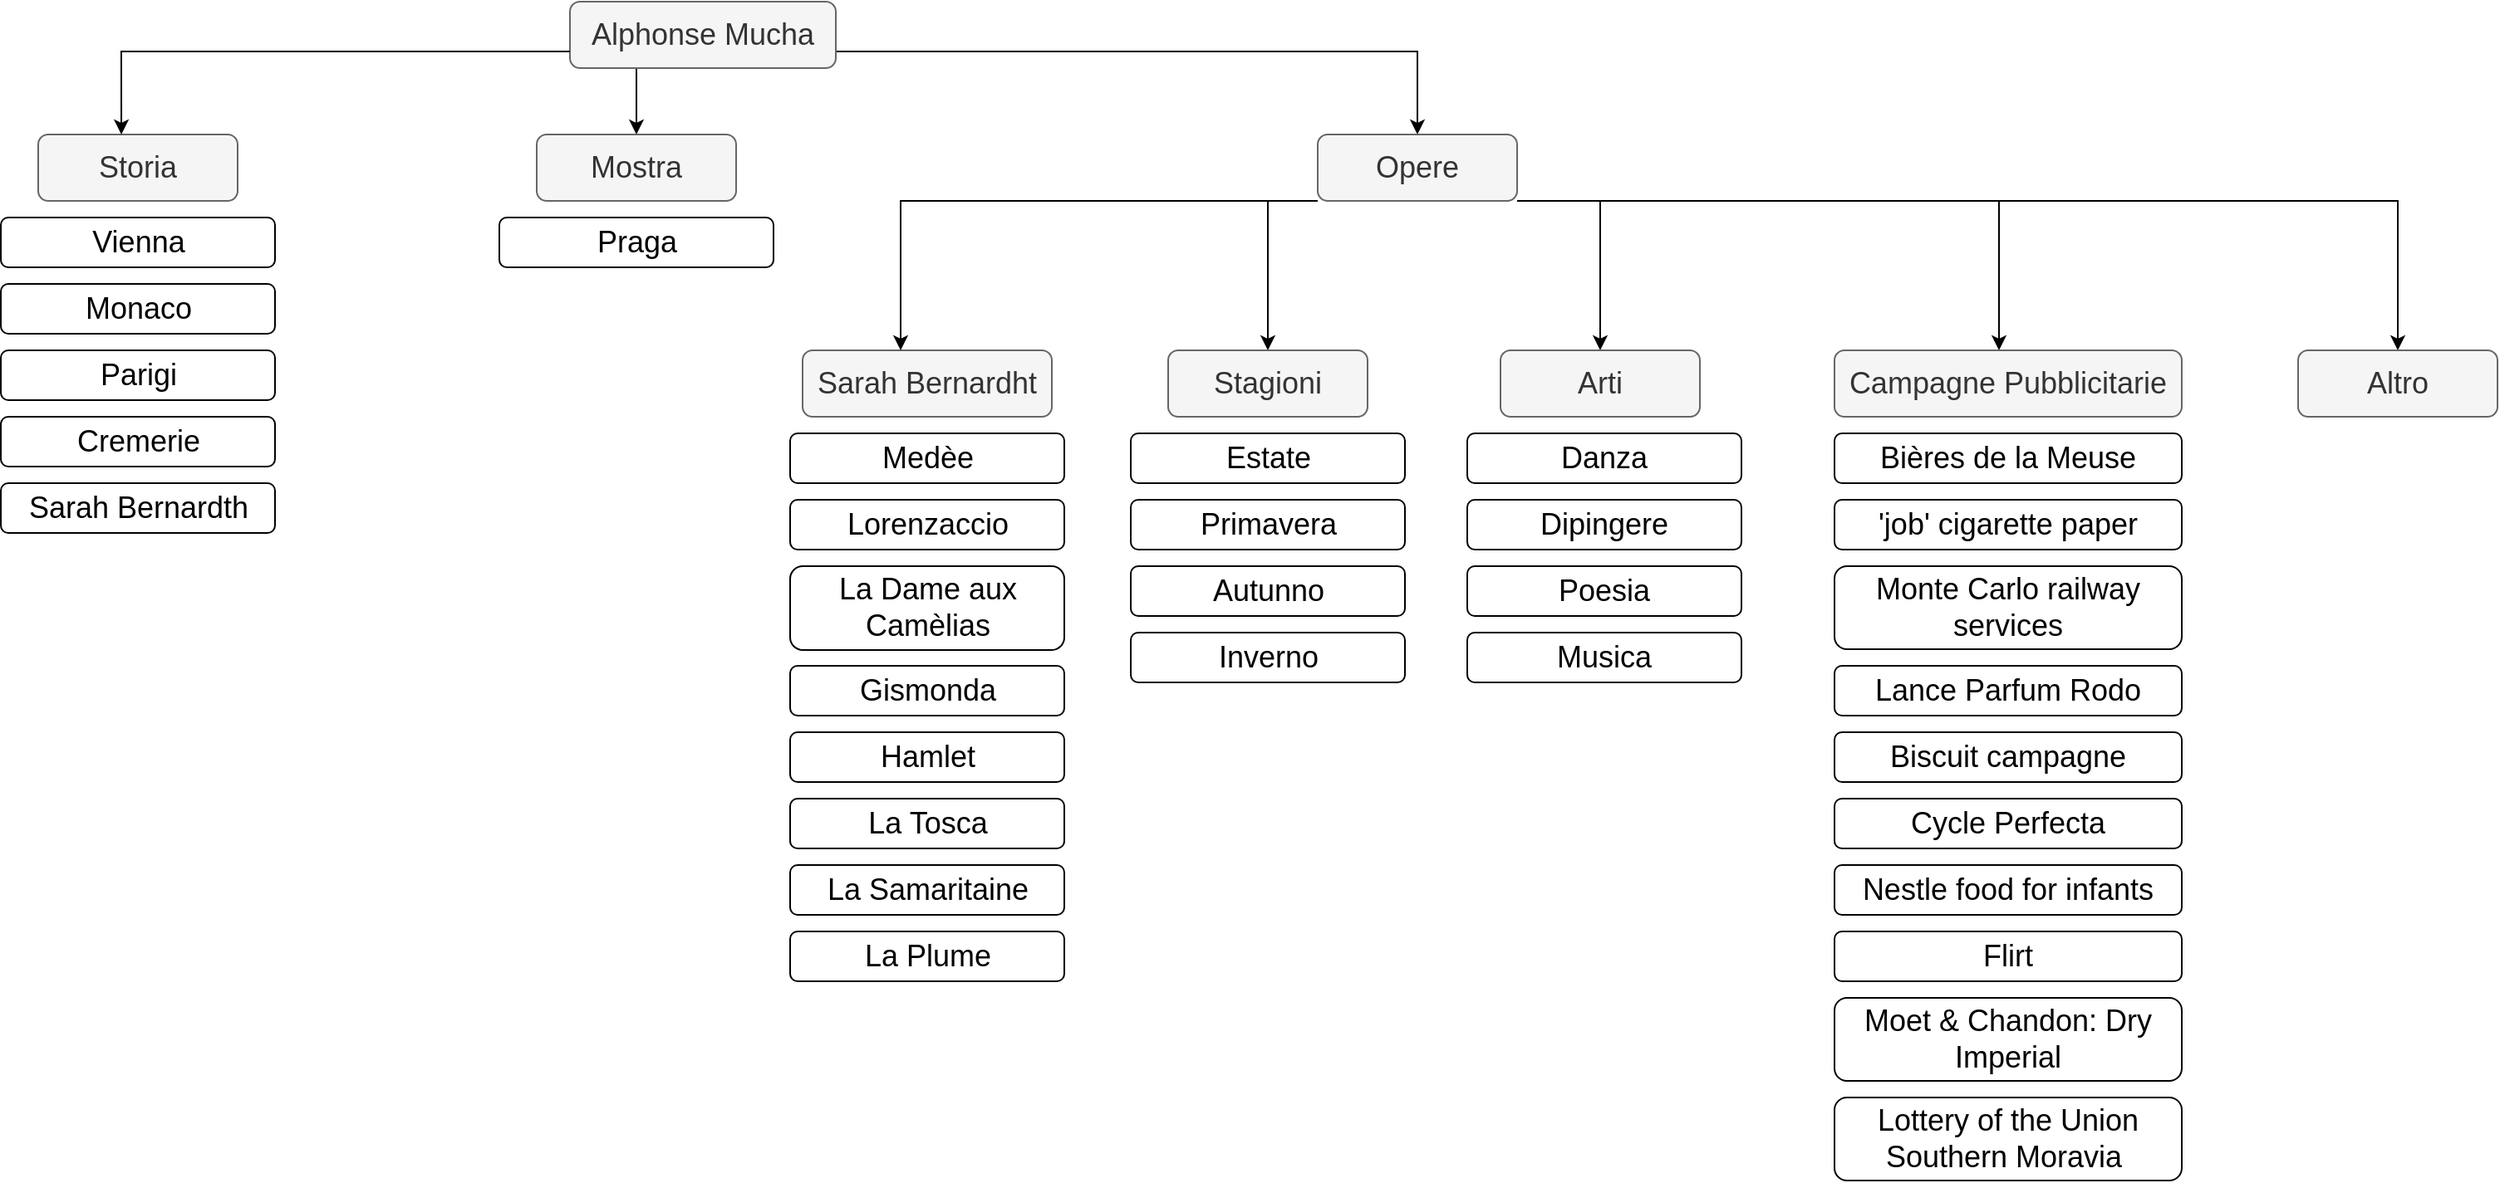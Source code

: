 <mxfile version="26.1.1">
  <diagram name="Pagina-1" id="QuZVqxnGBknG1rotCBPi">
    <mxGraphModel dx="1687" dy="868" grid="1" gridSize="10" guides="1" tooltips="1" connect="1" arrows="1" fold="1" page="1" pageScale="1" pageWidth="827" pageHeight="1169" math="0" shadow="0">
      <root>
        <mxCell id="0" />
        <mxCell id="1" parent="0" />
        <mxCell id="4-WogmKs3YgdANA_zJ1u-6" value="" style="edgeStyle=orthogonalEdgeStyle;rounded=0;orthogonalLoop=1;jettySize=auto;html=1;exitX=1;exitY=0.75;exitDx=0;exitDy=0;" parent="1" source="4-WogmKs3YgdANA_zJ1u-2" target="4-WogmKs3YgdANA_zJ1u-5" edge="1">
          <mxGeometry relative="1" as="geometry">
            <mxPoint x="650" y="230" as="sourcePoint" />
          </mxGeometry>
        </mxCell>
        <mxCell id="UN-OwFrIGuwgfvyjiJY6-12" value="" style="edgeStyle=orthogonalEdgeStyle;rounded=0;orthogonalLoop=1;jettySize=auto;html=1;" parent="1" source="4-WogmKs3YgdANA_zJ1u-2" target="UN-OwFrIGuwgfvyjiJY6-11" edge="1">
          <mxGeometry relative="1" as="geometry">
            <Array as="points">
              <mxPoint x="400" y="250" />
              <mxPoint x="400" y="250" />
            </Array>
          </mxGeometry>
        </mxCell>
        <mxCell id="4-WogmKs3YgdANA_zJ1u-2" value="&lt;font style=&quot;font-size: 18px;&quot;&gt;Alphonse Mucha&lt;/font&gt;" style="rounded=1;whiteSpace=wrap;html=1;fillColor=#f5f5f5;fontColor=#333333;strokeColor=#666666;" parent="1" vertex="1">
          <mxGeometry x="360" y="200" width="160" height="40" as="geometry" />
        </mxCell>
        <mxCell id="4-WogmKs3YgdANA_zJ1u-14" style="edgeStyle=orthogonalEdgeStyle;rounded=0;orthogonalLoop=1;jettySize=auto;html=1;entryX=0.5;entryY=0;entryDx=0;entryDy=0;" parent="1" source="4-WogmKs3YgdANA_zJ1u-5" target="4-WogmKs3YgdANA_zJ1u-10" edge="1">
          <mxGeometry relative="1" as="geometry">
            <Array as="points">
              <mxPoint x="980" y="320" />
            </Array>
          </mxGeometry>
        </mxCell>
        <mxCell id="4-WogmKs3YgdANA_zJ1u-15" style="edgeStyle=orthogonalEdgeStyle;rounded=0;orthogonalLoop=1;jettySize=auto;html=1;" parent="1" source="4-WogmKs3YgdANA_zJ1u-5" target="4-WogmKs3YgdANA_zJ1u-12" edge="1">
          <mxGeometry relative="1" as="geometry">
            <Array as="points">
              <mxPoint x="1220" y="320" />
            </Array>
          </mxGeometry>
        </mxCell>
        <mxCell id="4-WogmKs3YgdANA_zJ1u-18" value="" style="edgeStyle=orthogonalEdgeStyle;rounded=0;orthogonalLoop=1;jettySize=auto;html=1;" parent="1" source="4-WogmKs3YgdANA_zJ1u-5" target="4-WogmKs3YgdANA_zJ1u-8" edge="1">
          <mxGeometry relative="1" as="geometry">
            <Array as="points">
              <mxPoint x="780" y="320" />
            </Array>
          </mxGeometry>
        </mxCell>
        <mxCell id="UN-OwFrIGuwgfvyjiJY6-2" value="" style="edgeStyle=orthogonalEdgeStyle;rounded=0;orthogonalLoop=1;jettySize=auto;html=1;" parent="1" source="4-WogmKs3YgdANA_zJ1u-5" target="UN-OwFrIGuwgfvyjiJY6-1" edge="1">
          <mxGeometry relative="1" as="geometry">
            <Array as="points">
              <mxPoint x="1460" y="320" />
            </Array>
          </mxGeometry>
        </mxCell>
        <mxCell id="4-WogmKs3YgdANA_zJ1u-5" value="&lt;font style=&quot;font-size: 18px;&quot;&gt;Opere&lt;/font&gt;" style="whiteSpace=wrap;html=1;rounded=1;fillColor=#f5f5f5;fontColor=#333333;strokeColor=#666666;" parent="1" vertex="1">
          <mxGeometry x="810" y="280" width="120" height="40" as="geometry" />
        </mxCell>
        <mxCell id="4-WogmKs3YgdANA_zJ1u-8" value="&lt;font style=&quot;font-size: 18px;&quot;&gt;Stagioni&lt;/font&gt;" style="whiteSpace=wrap;html=1;rounded=1;fillColor=#f5f5f5;fontColor=#333333;strokeColor=#666666;" parent="1" vertex="1">
          <mxGeometry x="720" y="410" width="120" height="40" as="geometry" />
        </mxCell>
        <mxCell id="4-WogmKs3YgdANA_zJ1u-10" value="&lt;font style=&quot;font-size: 18px;&quot;&gt;Arti&lt;/font&gt;" style="whiteSpace=wrap;html=1;rounded=1;fillColor=#f5f5f5;fontColor=#333333;strokeColor=#666666;" parent="1" vertex="1">
          <mxGeometry x="920" y="410" width="120" height="40" as="geometry" />
        </mxCell>
        <mxCell id="4-WogmKs3YgdANA_zJ1u-11" value="&lt;font style=&quot;font-size: 18px;&quot;&gt;Sarah Bernardht&lt;/font&gt;" style="whiteSpace=wrap;html=1;rounded=1;fillColor=#f5f5f5;fontColor=#333333;strokeColor=#666666;" parent="1" vertex="1">
          <mxGeometry x="500" y="410" width="150" height="40" as="geometry" />
        </mxCell>
        <mxCell id="4-WogmKs3YgdANA_zJ1u-12" value="&lt;font style=&quot;font-size: 18px;&quot;&gt;Campagne Pubblicitarie&lt;/font&gt;" style="whiteSpace=wrap;html=1;rounded=1;fillColor=#f5f5f5;fontColor=#333333;strokeColor=#666666;" parent="1" vertex="1">
          <mxGeometry x="1121" y="410" width="209" height="40" as="geometry" />
        </mxCell>
        <mxCell id="4-WogmKs3YgdANA_zJ1u-16" style="edgeStyle=orthogonalEdgeStyle;rounded=0;orthogonalLoop=1;jettySize=auto;html=1;" parent="1" source="4-WogmKs3YgdANA_zJ1u-5" target="4-WogmKs3YgdANA_zJ1u-11" edge="1">
          <mxGeometry relative="1" as="geometry">
            <Array as="points">
              <mxPoint x="559" y="320" />
            </Array>
          </mxGeometry>
        </mxCell>
        <mxCell id="4-WogmKs3YgdANA_zJ1u-19" value="&lt;font style=&quot;font-size: 18px;&quot;&gt;Medèe&lt;/font&gt;" style="whiteSpace=wrap;html=1;rounded=1;" parent="1" vertex="1">
          <mxGeometry x="492.5" y="460" width="165" height="30" as="geometry" />
        </mxCell>
        <mxCell id="4-WogmKs3YgdANA_zJ1u-21" value="&lt;font style=&quot;font-size: 18px;&quot;&gt;Lorenzaccio&lt;/font&gt;" style="whiteSpace=wrap;html=1;rounded=1;" parent="1" vertex="1">
          <mxGeometry x="492.5" y="500" width="165" height="30" as="geometry" />
        </mxCell>
        <mxCell id="4-WogmKs3YgdANA_zJ1u-22" value="&lt;font style=&quot;font-size: 18px;&quot;&gt;Hamlet&lt;/font&gt;" style="whiteSpace=wrap;html=1;rounded=1;" parent="1" vertex="1">
          <mxGeometry x="492.5" y="640" width="165" height="30" as="geometry" />
        </mxCell>
        <mxCell id="4-WogmKs3YgdANA_zJ1u-23" value="&lt;font style=&quot;font-size: 18px;&quot;&gt;Gismonda&lt;/font&gt;" style="whiteSpace=wrap;html=1;rounded=1;" parent="1" vertex="1">
          <mxGeometry x="492.5" y="600" width="165" height="30" as="geometry" />
        </mxCell>
        <mxCell id="4-WogmKs3YgdANA_zJ1u-24" value="&lt;font style=&quot;font-size: 18px;&quot;&gt;La Dame aux Camèlias&lt;/font&gt;" style="whiteSpace=wrap;html=1;rounded=1;" parent="1" vertex="1">
          <mxGeometry x="492.5" y="540" width="165" height="50.5" as="geometry" />
        </mxCell>
        <mxCell id="4-WogmKs3YgdANA_zJ1u-25" value="&lt;font style=&quot;font-size: 18px;&quot;&gt;La Tosca&lt;/font&gt;" style="whiteSpace=wrap;html=1;rounded=1;" parent="1" vertex="1">
          <mxGeometry x="492.5" y="680" width="165" height="30" as="geometry" />
        </mxCell>
        <mxCell id="4-WogmKs3YgdANA_zJ1u-26" value="&lt;font style=&quot;font-size: 18px;&quot;&gt;La Samaritaine&lt;/font&gt;" style="whiteSpace=wrap;html=1;rounded=1;" parent="1" vertex="1">
          <mxGeometry x="492.5" y="720" width="165" height="30" as="geometry" />
        </mxCell>
        <mxCell id="4-WogmKs3YgdANA_zJ1u-27" value="&lt;font style=&quot;font-size: 18px;&quot;&gt;La Plume&lt;/font&gt;" style="whiteSpace=wrap;html=1;rounded=1;" parent="1" vertex="1">
          <mxGeometry x="492.5" y="760" width="165" height="30" as="geometry" />
        </mxCell>
        <mxCell id="4-WogmKs3YgdANA_zJ1u-28" value="&lt;font style=&quot;font-size: 18px;&quot;&gt;Estate&lt;/font&gt;" style="whiteSpace=wrap;html=1;rounded=1;" parent="1" vertex="1">
          <mxGeometry x="697.5" y="460" width="165" height="30" as="geometry" />
        </mxCell>
        <mxCell id="4-WogmKs3YgdANA_zJ1u-29" value="&lt;font style=&quot;font-size: 18px;&quot;&gt;Primavera&lt;/font&gt;" style="whiteSpace=wrap;html=1;rounded=1;" parent="1" vertex="1">
          <mxGeometry x="697.5" y="500" width="165" height="30" as="geometry" />
        </mxCell>
        <mxCell id="4-WogmKs3YgdANA_zJ1u-30" value="&lt;font style=&quot;font-size: 18px;&quot;&gt;Autunno&lt;/font&gt;" style="whiteSpace=wrap;html=1;rounded=1;" parent="1" vertex="1">
          <mxGeometry x="697.5" y="540" width="165" height="30" as="geometry" />
        </mxCell>
        <mxCell id="4-WogmKs3YgdANA_zJ1u-31" value="&lt;font style=&quot;font-size: 18px;&quot;&gt;Inverno&lt;/font&gt;" style="whiteSpace=wrap;html=1;rounded=1;" parent="1" vertex="1">
          <mxGeometry x="697.5" y="580" width="165" height="30" as="geometry" />
        </mxCell>
        <mxCell id="4-WogmKs3YgdANA_zJ1u-32" value="&lt;font style=&quot;font-size: 18px;&quot;&gt;Danza&lt;/font&gt;" style="whiteSpace=wrap;html=1;rounded=1;" parent="1" vertex="1">
          <mxGeometry x="900" y="460" width="165" height="30" as="geometry" />
        </mxCell>
        <mxCell id="4-WogmKs3YgdANA_zJ1u-33" value="&lt;span style=&quot;font-size: 18px;&quot;&gt;Dipingere&lt;/span&gt;" style="whiteSpace=wrap;html=1;rounded=1;" parent="1" vertex="1">
          <mxGeometry x="900" y="500" width="165" height="30" as="geometry" />
        </mxCell>
        <mxCell id="4-WogmKs3YgdANA_zJ1u-34" value="&lt;span style=&quot;font-size: 18px;&quot;&gt;Poesia&lt;/span&gt;" style="whiteSpace=wrap;html=1;rounded=1;" parent="1" vertex="1">
          <mxGeometry x="900" y="540" width="165" height="30" as="geometry" />
        </mxCell>
        <mxCell id="4-WogmKs3YgdANA_zJ1u-35" value="&lt;span style=&quot;font-size: 18px;&quot;&gt;Musica&lt;/span&gt;" style="whiteSpace=wrap;html=1;rounded=1;" parent="1" vertex="1">
          <mxGeometry x="900" y="580" width="165" height="30" as="geometry" />
        </mxCell>
        <mxCell id="4-WogmKs3YgdANA_zJ1u-36" value="&lt;font style=&quot;font-size: 18px;&quot;&gt;Bières de la Meuse&lt;/font&gt;" style="whiteSpace=wrap;html=1;rounded=1;" parent="1" vertex="1">
          <mxGeometry x="1121" y="460" width="209" height="30" as="geometry" />
        </mxCell>
        <mxCell id="4-WogmKs3YgdANA_zJ1u-37" value="&lt;font style=&quot;font-size: 18px;&quot;&gt;&#39;job&#39; cigarette paper&lt;/font&gt;" style="whiteSpace=wrap;html=1;rounded=1;" parent="1" vertex="1">
          <mxGeometry x="1121" y="500" width="209" height="30" as="geometry" />
        </mxCell>
        <mxCell id="4-WogmKs3YgdANA_zJ1u-38" value="&lt;font style=&quot;font-size: 18px;&quot;&gt;Monte Carlo railway services&lt;/font&gt;" style="whiteSpace=wrap;html=1;rounded=1;" parent="1" vertex="1">
          <mxGeometry x="1121" y="540" width="209" height="50" as="geometry" />
        </mxCell>
        <mxCell id="4-WogmKs3YgdANA_zJ1u-39" value="&lt;font style=&quot;font-size: 18px;&quot;&gt;Lance Parfum Rodo&lt;/font&gt;" style="whiteSpace=wrap;html=1;rounded=1;" parent="1" vertex="1">
          <mxGeometry x="1121" y="600" width="209" height="30" as="geometry" />
        </mxCell>
        <mxCell id="4-WogmKs3YgdANA_zJ1u-40" value="&lt;font style=&quot;font-size: 18px;&quot;&gt;Biscuit campagne&lt;/font&gt;" style="whiteSpace=wrap;html=1;rounded=1;" parent="1" vertex="1">
          <mxGeometry x="1121" y="640" width="209" height="30" as="geometry" />
        </mxCell>
        <mxCell id="4-WogmKs3YgdANA_zJ1u-41" value="&lt;font style=&quot;font-size: 18px;&quot;&gt;Cycle Perfecta&lt;/font&gt;" style="whiteSpace=wrap;html=1;rounded=1;" parent="1" vertex="1">
          <mxGeometry x="1121" y="680" width="209" height="30" as="geometry" />
        </mxCell>
        <mxCell id="4-WogmKs3YgdANA_zJ1u-42" value="&lt;font style=&quot;font-size: 18px;&quot;&gt;Nestle food for infants&lt;/font&gt;" style="whiteSpace=wrap;html=1;rounded=1;" parent="1" vertex="1">
          <mxGeometry x="1121" y="720" width="209" height="30" as="geometry" />
        </mxCell>
        <mxCell id="4-WogmKs3YgdANA_zJ1u-43" value="&lt;font style=&quot;font-size: 18px;&quot;&gt;Flirt&lt;/font&gt;" style="whiteSpace=wrap;html=1;rounded=1;" parent="1" vertex="1">
          <mxGeometry x="1121" y="760" width="209" height="30" as="geometry" />
        </mxCell>
        <mxCell id="4-WogmKs3YgdANA_zJ1u-44" value="&lt;font style=&quot;font-size: 18px;&quot;&gt;Moet &amp;amp; Chandon: Dry Imperial&lt;/font&gt;" style="whiteSpace=wrap;html=1;rounded=1;" parent="1" vertex="1">
          <mxGeometry x="1121" y="800" width="209" height="50" as="geometry" />
        </mxCell>
        <mxCell id="4-WogmKs3YgdANA_zJ1u-45" value="&lt;font style=&quot;font-size: 18px;&quot;&gt;Lottery of the Union Southern Moravia&amp;nbsp;&lt;/font&gt;" style="whiteSpace=wrap;html=1;rounded=1;" parent="1" vertex="1">
          <mxGeometry x="1121" y="860" width="209" height="50" as="geometry" />
        </mxCell>
        <mxCell id="UN-OwFrIGuwgfvyjiJY6-1" value="&lt;font style=&quot;font-size: 18px;&quot;&gt;Altro&lt;/font&gt;" style="whiteSpace=wrap;html=1;fillColor=#f5f5f5;strokeColor=#666666;fontColor=#333333;rounded=1;" parent="1" vertex="1">
          <mxGeometry x="1400" y="410" width="120" height="40" as="geometry" />
        </mxCell>
        <mxCell id="UN-OwFrIGuwgfvyjiJY6-3" value="&lt;font style=&quot;font-size: 18px;&quot;&gt;Storia&lt;/font&gt;" style="whiteSpace=wrap;html=1;rounded=1;fillColor=#f5f5f5;fontColor=#333333;strokeColor=#666666;" parent="1" vertex="1">
          <mxGeometry x="40" y="280" width="120" height="40" as="geometry" />
        </mxCell>
        <mxCell id="UN-OwFrIGuwgfvyjiJY6-4" value="" style="edgeStyle=none;orthogonalLoop=1;jettySize=auto;html=1;rounded=0;exitX=0;exitY=0.75;exitDx=0;exitDy=0;entryX=0.417;entryY=0;entryDx=0;entryDy=0;entryPerimeter=0;" parent="1" source="4-WogmKs3YgdANA_zJ1u-2" target="UN-OwFrIGuwgfvyjiJY6-3" edge="1">
          <mxGeometry width="80" relative="1" as="geometry">
            <mxPoint x="260" y="250" as="sourcePoint" />
            <mxPoint x="280" y="270" as="targetPoint" />
            <Array as="points">
              <mxPoint x="280" y="230" />
              <mxPoint x="90" y="230" />
            </Array>
          </mxGeometry>
        </mxCell>
        <mxCell id="UN-OwFrIGuwgfvyjiJY6-6" value="&lt;font style=&quot;font-size: 18px;&quot;&gt;Vienna&lt;/font&gt;" style="whiteSpace=wrap;html=1;rounded=1;" parent="1" vertex="1">
          <mxGeometry x="17.5" y="330" width="165" height="30" as="geometry" />
        </mxCell>
        <mxCell id="UN-OwFrIGuwgfvyjiJY6-7" value="&lt;span style=&quot;font-size: 18px;&quot;&gt;Monaco&lt;/span&gt;" style="whiteSpace=wrap;html=1;rounded=1;" parent="1" vertex="1">
          <mxGeometry x="17.5" y="370" width="165" height="30" as="geometry" />
        </mxCell>
        <mxCell id="UN-OwFrIGuwgfvyjiJY6-8" value="&lt;font style=&quot;font-size: 18px;&quot;&gt;Parigi&lt;/font&gt;" style="whiteSpace=wrap;html=1;rounded=1;" parent="1" vertex="1">
          <mxGeometry x="17.5" y="410" width="165" height="30" as="geometry" />
        </mxCell>
        <mxCell id="UN-OwFrIGuwgfvyjiJY6-9" value="&lt;font style=&quot;font-size: 18px;&quot;&gt;Cremerie&lt;/font&gt;" style="whiteSpace=wrap;html=1;rounded=1;" parent="1" vertex="1">
          <mxGeometry x="17.5" y="450" width="165" height="30" as="geometry" />
        </mxCell>
        <mxCell id="UN-OwFrIGuwgfvyjiJY6-10" value="&lt;font style=&quot;font-size: 18px;&quot;&gt;Sarah Bernardth&lt;/font&gt;" style="whiteSpace=wrap;html=1;rounded=1;" parent="1" vertex="1">
          <mxGeometry x="17.5" y="490" width="165" height="30" as="geometry" />
        </mxCell>
        <mxCell id="UN-OwFrIGuwgfvyjiJY6-11" value="&lt;font style=&quot;font-size: 18px;&quot;&gt;Mostra&lt;/font&gt;" style="whiteSpace=wrap;html=1;rounded=1;fillColor=#f5f5f5;fontColor=#333333;strokeColor=#666666;" parent="1" vertex="1">
          <mxGeometry x="340" y="280" width="120" height="40" as="geometry" />
        </mxCell>
        <mxCell id="UN-OwFrIGuwgfvyjiJY6-13" value="&lt;font style=&quot;font-size: 18px;&quot;&gt;Praga&lt;/font&gt;" style="whiteSpace=wrap;html=1;rounded=1;" parent="1" vertex="1">
          <mxGeometry x="317.5" y="330" width="165" height="30" as="geometry" />
        </mxCell>
      </root>
    </mxGraphModel>
  </diagram>
</mxfile>
